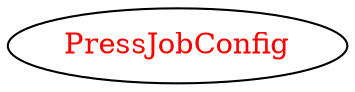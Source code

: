 digraph dependencyGraph {
 concentrate=true;
 ranksep="2.0";
 rankdir="LR"; 
 splines="ortho";
"PressJobConfig" [fontcolor="red"];
}